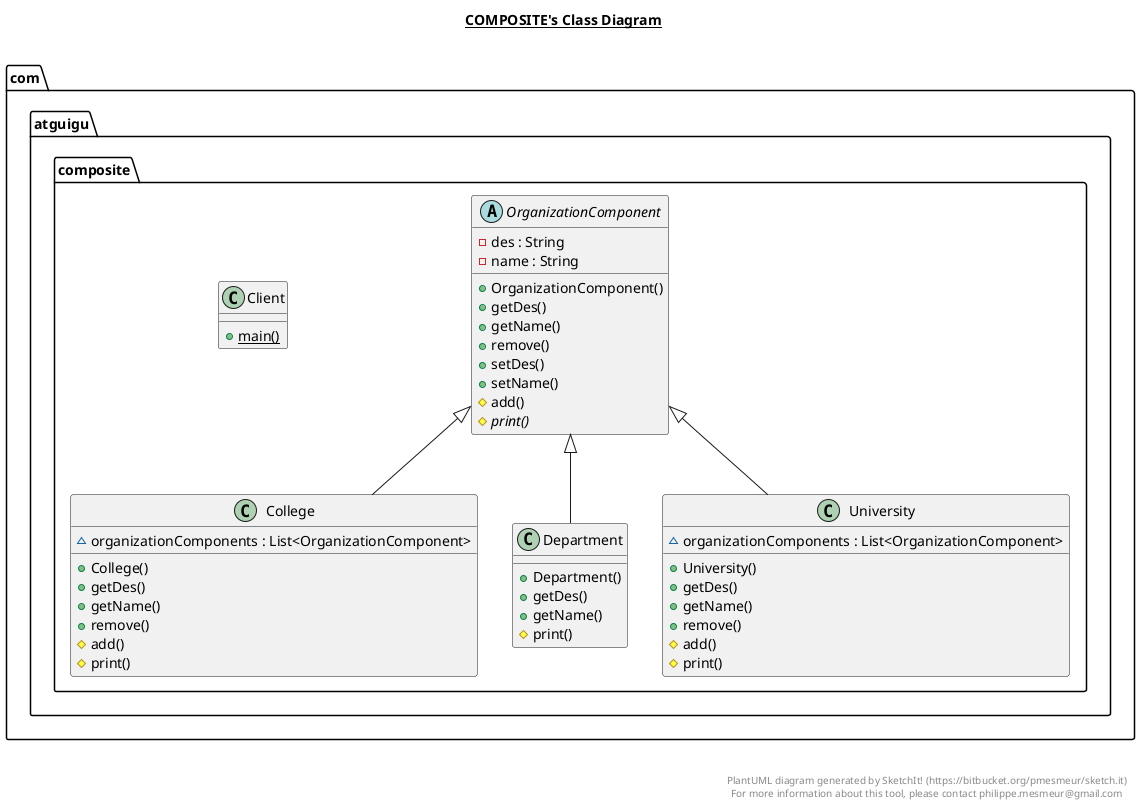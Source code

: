 @startuml

title __COMPOSITE's Class Diagram__\n

  namespace com.atguigu.composite {
    class com.atguigu.composite.Client {
        {static} + main()
    }
  }
  

  namespace com.atguigu.composite {
    class com.atguigu.composite.College {
        ~ organizationComponents : List<OrganizationComponent>
        + College()
        + getDes()
        + getName()
        + remove()
        # add()
        # print()
    }
  }
  

  namespace com.atguigu.composite {
    class com.atguigu.composite.Department {
        + Department()
        + getDes()
        + getName()
        # print()
    }
  }
  

  namespace com.atguigu.composite {
    abstract class com.atguigu.composite.OrganizationComponent {
        - des : String
        - name : String
        + OrganizationComponent()
        + getDes()
        + getName()
        + remove()
        + setDes()
        + setName()
        # add()
        {abstract} # print()
    }
  }
  

  namespace com.atguigu.composite {
    class com.atguigu.composite.University {
        ~ organizationComponents : List<OrganizationComponent>
        + University()
        + getDes()
        + getName()
        + remove()
        # add()
        # print()
    }
  }
  

  com.atguigu.composite.College -up-|> com.atguigu.composite.OrganizationComponent
  com.atguigu.composite.Department -up-|> com.atguigu.composite.OrganizationComponent
  com.atguigu.composite.University -up-|> com.atguigu.composite.OrganizationComponent


right footer


PlantUML diagram generated by SketchIt! (https://bitbucket.org/pmesmeur/sketch.it)
For more information about this tool, please contact philippe.mesmeur@gmail.com
endfooter

@enduml
